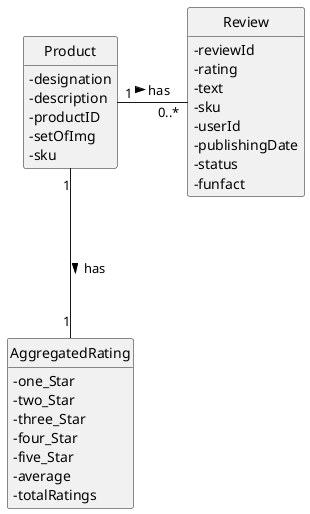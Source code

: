 @startuml
'https://plantuml.com/class-diagram

skinparam classAttributeIconSize 0
hide circle
hide methods

class AggregatedRating {
    - one_Star
    - two_Star
    - three_Star
    - four_Star
    - five_Star
    - average
    - totalRatings
}

class Review {
    - reviewId
    - rating
    - text
    - sku
    - userId
    - publishingDate
    - status
    - funfact
}

class Product {
    -designation
    -description
    -productID
    -setOfImg
    -sku
}

Product "1" -right-- "0..*" Review:  has >
Product "1" -down-- "1" AggregatedRating:  has >



@enduml
